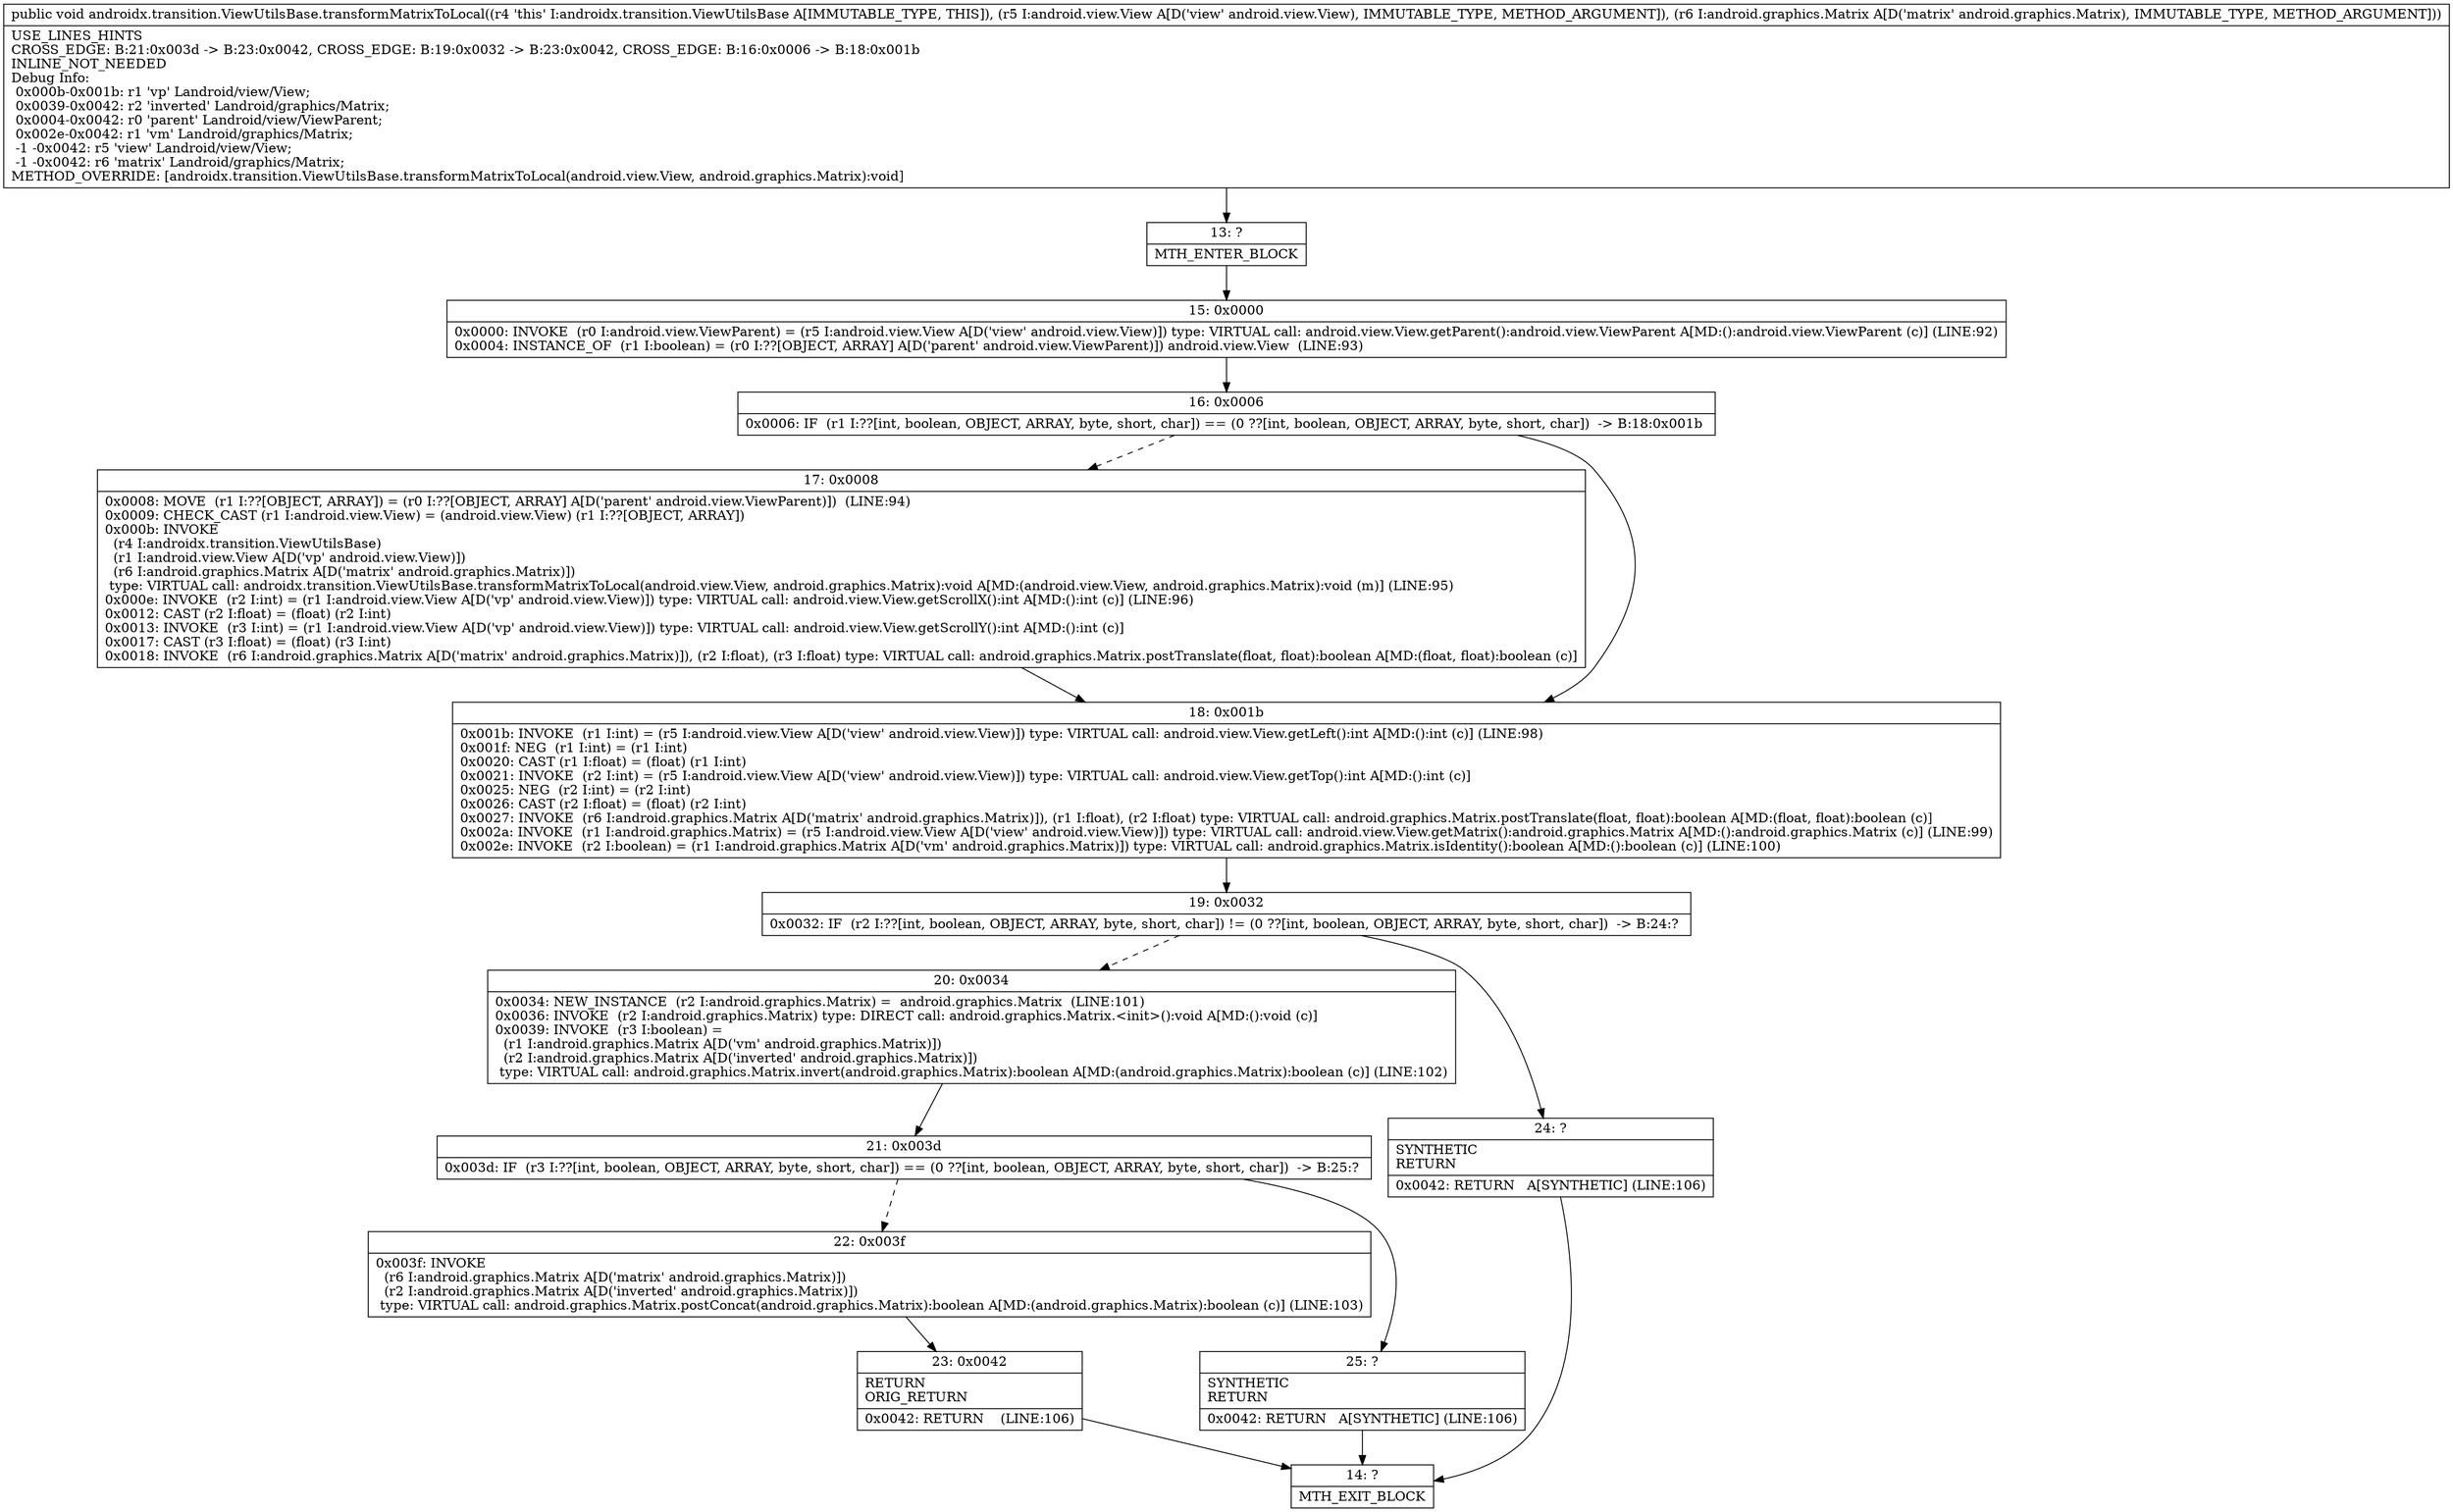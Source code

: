 digraph "CFG forandroidx.transition.ViewUtilsBase.transformMatrixToLocal(Landroid\/view\/View;Landroid\/graphics\/Matrix;)V" {
Node_13 [shape=record,label="{13\:\ ?|MTH_ENTER_BLOCK\l}"];
Node_15 [shape=record,label="{15\:\ 0x0000|0x0000: INVOKE  (r0 I:android.view.ViewParent) = (r5 I:android.view.View A[D('view' android.view.View)]) type: VIRTUAL call: android.view.View.getParent():android.view.ViewParent A[MD:():android.view.ViewParent (c)] (LINE:92)\l0x0004: INSTANCE_OF  (r1 I:boolean) = (r0 I:??[OBJECT, ARRAY] A[D('parent' android.view.ViewParent)]) android.view.View  (LINE:93)\l}"];
Node_16 [shape=record,label="{16\:\ 0x0006|0x0006: IF  (r1 I:??[int, boolean, OBJECT, ARRAY, byte, short, char]) == (0 ??[int, boolean, OBJECT, ARRAY, byte, short, char])  \-\> B:18:0x001b \l}"];
Node_17 [shape=record,label="{17\:\ 0x0008|0x0008: MOVE  (r1 I:??[OBJECT, ARRAY]) = (r0 I:??[OBJECT, ARRAY] A[D('parent' android.view.ViewParent)])  (LINE:94)\l0x0009: CHECK_CAST (r1 I:android.view.View) = (android.view.View) (r1 I:??[OBJECT, ARRAY]) \l0x000b: INVOKE  \l  (r4 I:androidx.transition.ViewUtilsBase)\l  (r1 I:android.view.View A[D('vp' android.view.View)])\l  (r6 I:android.graphics.Matrix A[D('matrix' android.graphics.Matrix)])\l type: VIRTUAL call: androidx.transition.ViewUtilsBase.transformMatrixToLocal(android.view.View, android.graphics.Matrix):void A[MD:(android.view.View, android.graphics.Matrix):void (m)] (LINE:95)\l0x000e: INVOKE  (r2 I:int) = (r1 I:android.view.View A[D('vp' android.view.View)]) type: VIRTUAL call: android.view.View.getScrollX():int A[MD:():int (c)] (LINE:96)\l0x0012: CAST (r2 I:float) = (float) (r2 I:int) \l0x0013: INVOKE  (r3 I:int) = (r1 I:android.view.View A[D('vp' android.view.View)]) type: VIRTUAL call: android.view.View.getScrollY():int A[MD:():int (c)]\l0x0017: CAST (r3 I:float) = (float) (r3 I:int) \l0x0018: INVOKE  (r6 I:android.graphics.Matrix A[D('matrix' android.graphics.Matrix)]), (r2 I:float), (r3 I:float) type: VIRTUAL call: android.graphics.Matrix.postTranslate(float, float):boolean A[MD:(float, float):boolean (c)]\l}"];
Node_18 [shape=record,label="{18\:\ 0x001b|0x001b: INVOKE  (r1 I:int) = (r5 I:android.view.View A[D('view' android.view.View)]) type: VIRTUAL call: android.view.View.getLeft():int A[MD:():int (c)] (LINE:98)\l0x001f: NEG  (r1 I:int) = (r1 I:int) \l0x0020: CAST (r1 I:float) = (float) (r1 I:int) \l0x0021: INVOKE  (r2 I:int) = (r5 I:android.view.View A[D('view' android.view.View)]) type: VIRTUAL call: android.view.View.getTop():int A[MD:():int (c)]\l0x0025: NEG  (r2 I:int) = (r2 I:int) \l0x0026: CAST (r2 I:float) = (float) (r2 I:int) \l0x0027: INVOKE  (r6 I:android.graphics.Matrix A[D('matrix' android.graphics.Matrix)]), (r1 I:float), (r2 I:float) type: VIRTUAL call: android.graphics.Matrix.postTranslate(float, float):boolean A[MD:(float, float):boolean (c)]\l0x002a: INVOKE  (r1 I:android.graphics.Matrix) = (r5 I:android.view.View A[D('view' android.view.View)]) type: VIRTUAL call: android.view.View.getMatrix():android.graphics.Matrix A[MD:():android.graphics.Matrix (c)] (LINE:99)\l0x002e: INVOKE  (r2 I:boolean) = (r1 I:android.graphics.Matrix A[D('vm' android.graphics.Matrix)]) type: VIRTUAL call: android.graphics.Matrix.isIdentity():boolean A[MD:():boolean (c)] (LINE:100)\l}"];
Node_19 [shape=record,label="{19\:\ 0x0032|0x0032: IF  (r2 I:??[int, boolean, OBJECT, ARRAY, byte, short, char]) != (0 ??[int, boolean, OBJECT, ARRAY, byte, short, char])  \-\> B:24:? \l}"];
Node_20 [shape=record,label="{20\:\ 0x0034|0x0034: NEW_INSTANCE  (r2 I:android.graphics.Matrix) =  android.graphics.Matrix  (LINE:101)\l0x0036: INVOKE  (r2 I:android.graphics.Matrix) type: DIRECT call: android.graphics.Matrix.\<init\>():void A[MD:():void (c)]\l0x0039: INVOKE  (r3 I:boolean) = \l  (r1 I:android.graphics.Matrix A[D('vm' android.graphics.Matrix)])\l  (r2 I:android.graphics.Matrix A[D('inverted' android.graphics.Matrix)])\l type: VIRTUAL call: android.graphics.Matrix.invert(android.graphics.Matrix):boolean A[MD:(android.graphics.Matrix):boolean (c)] (LINE:102)\l}"];
Node_21 [shape=record,label="{21\:\ 0x003d|0x003d: IF  (r3 I:??[int, boolean, OBJECT, ARRAY, byte, short, char]) == (0 ??[int, boolean, OBJECT, ARRAY, byte, short, char])  \-\> B:25:? \l}"];
Node_22 [shape=record,label="{22\:\ 0x003f|0x003f: INVOKE  \l  (r6 I:android.graphics.Matrix A[D('matrix' android.graphics.Matrix)])\l  (r2 I:android.graphics.Matrix A[D('inverted' android.graphics.Matrix)])\l type: VIRTUAL call: android.graphics.Matrix.postConcat(android.graphics.Matrix):boolean A[MD:(android.graphics.Matrix):boolean (c)] (LINE:103)\l}"];
Node_23 [shape=record,label="{23\:\ 0x0042|RETURN\lORIG_RETURN\l|0x0042: RETURN    (LINE:106)\l}"];
Node_14 [shape=record,label="{14\:\ ?|MTH_EXIT_BLOCK\l}"];
Node_25 [shape=record,label="{25\:\ ?|SYNTHETIC\lRETURN\l|0x0042: RETURN   A[SYNTHETIC] (LINE:106)\l}"];
Node_24 [shape=record,label="{24\:\ ?|SYNTHETIC\lRETURN\l|0x0042: RETURN   A[SYNTHETIC] (LINE:106)\l}"];
MethodNode[shape=record,label="{public void androidx.transition.ViewUtilsBase.transformMatrixToLocal((r4 'this' I:androidx.transition.ViewUtilsBase A[IMMUTABLE_TYPE, THIS]), (r5 I:android.view.View A[D('view' android.view.View), IMMUTABLE_TYPE, METHOD_ARGUMENT]), (r6 I:android.graphics.Matrix A[D('matrix' android.graphics.Matrix), IMMUTABLE_TYPE, METHOD_ARGUMENT]))  | USE_LINES_HINTS\lCROSS_EDGE: B:21:0x003d \-\> B:23:0x0042, CROSS_EDGE: B:19:0x0032 \-\> B:23:0x0042, CROSS_EDGE: B:16:0x0006 \-\> B:18:0x001b\lINLINE_NOT_NEEDED\lDebug Info:\l  0x000b\-0x001b: r1 'vp' Landroid\/view\/View;\l  0x0039\-0x0042: r2 'inverted' Landroid\/graphics\/Matrix;\l  0x0004\-0x0042: r0 'parent' Landroid\/view\/ViewParent;\l  0x002e\-0x0042: r1 'vm' Landroid\/graphics\/Matrix;\l  \-1 \-0x0042: r5 'view' Landroid\/view\/View;\l  \-1 \-0x0042: r6 'matrix' Landroid\/graphics\/Matrix;\lMETHOD_OVERRIDE: [androidx.transition.ViewUtilsBase.transformMatrixToLocal(android.view.View, android.graphics.Matrix):void]\l}"];
MethodNode -> Node_13;Node_13 -> Node_15;
Node_15 -> Node_16;
Node_16 -> Node_17[style=dashed];
Node_16 -> Node_18;
Node_17 -> Node_18;
Node_18 -> Node_19;
Node_19 -> Node_20[style=dashed];
Node_19 -> Node_24;
Node_20 -> Node_21;
Node_21 -> Node_22[style=dashed];
Node_21 -> Node_25;
Node_22 -> Node_23;
Node_23 -> Node_14;
Node_25 -> Node_14;
Node_24 -> Node_14;
}


